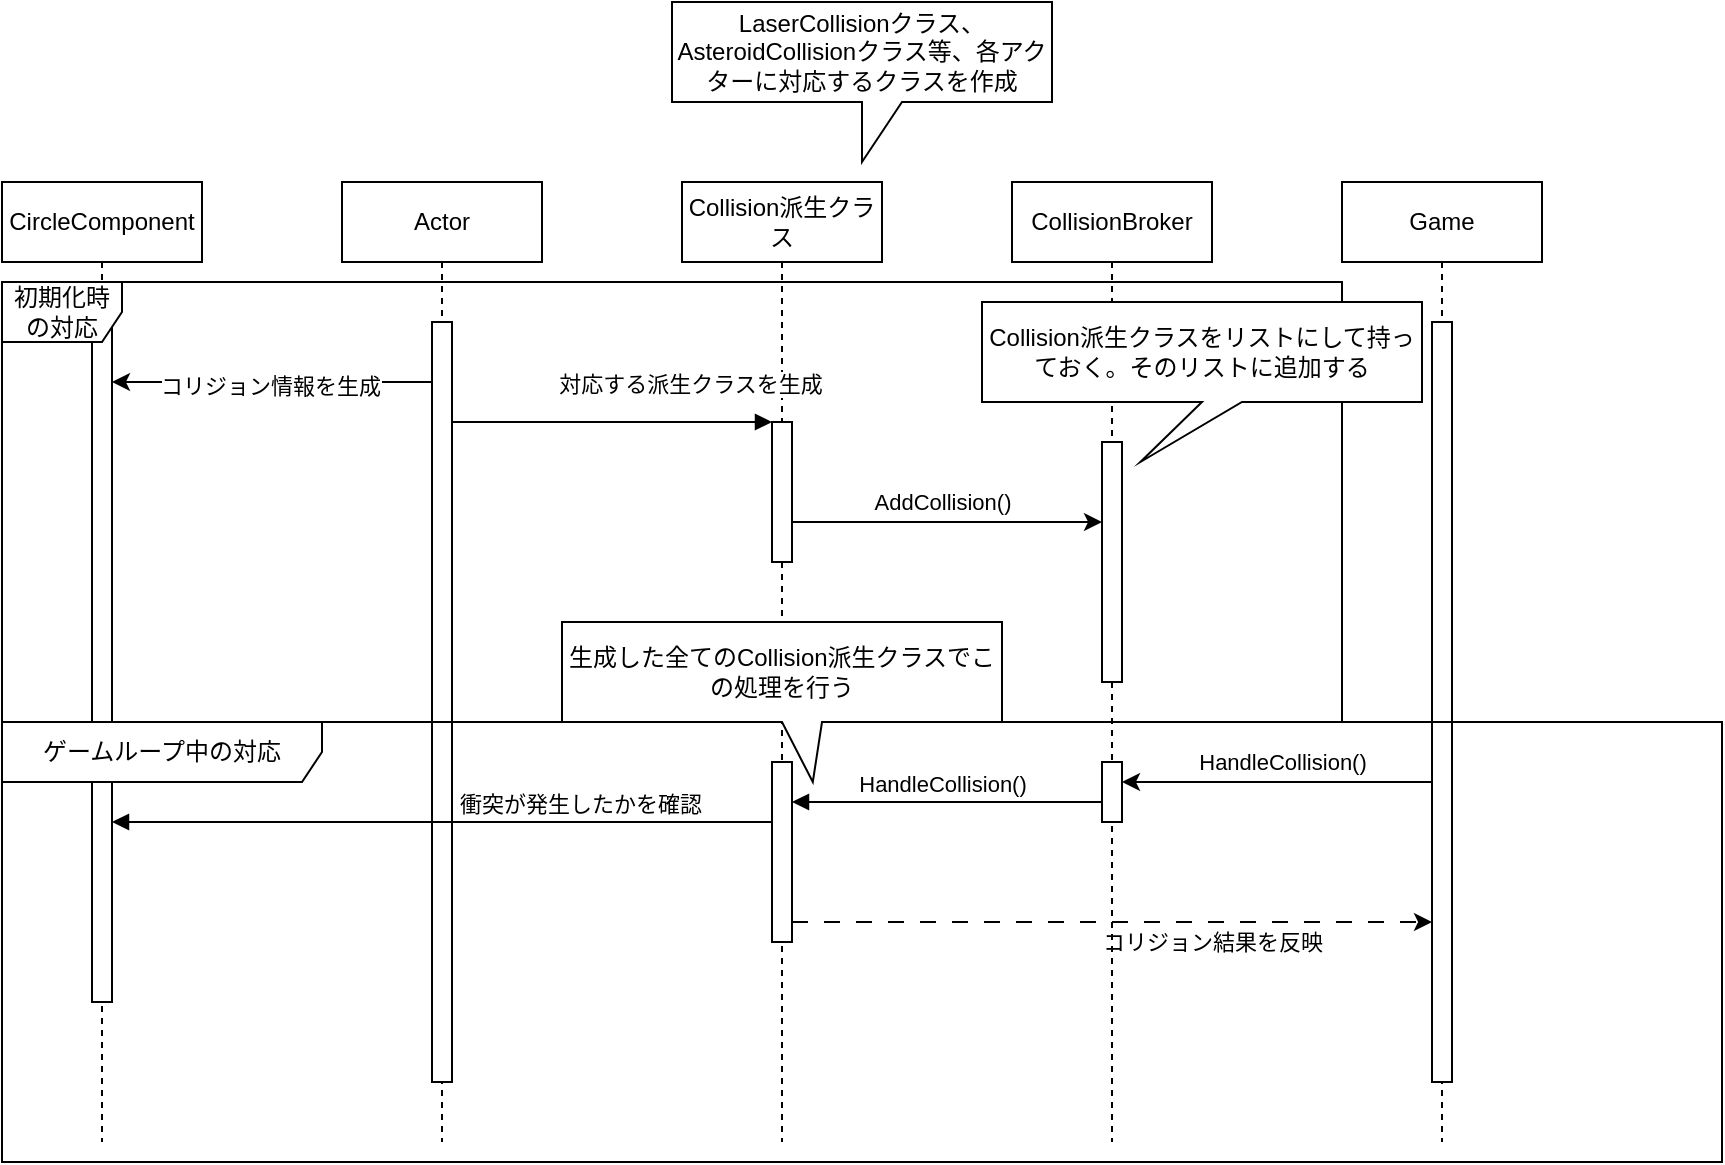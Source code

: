 <mxfile version="21.2.8" type="device">
  <diagram name="Page-1" id="2YBvvXClWsGukQMizWep">
    <mxGraphModel dx="2100" dy="1827" grid="1" gridSize="10" guides="1" tooltips="1" connect="1" arrows="1" fold="1" page="1" pageScale="1" pageWidth="850" pageHeight="1100" math="0" shadow="0">
      <root>
        <mxCell id="0" />
        <mxCell id="1" parent="0" />
        <mxCell id="aM9ryv3xv72pqoxQDRHE-1" value="CircleComponent" style="shape=umlLifeline;perimeter=lifelinePerimeter;whiteSpace=wrap;html=1;container=0;dropTarget=0;collapsible=0;recursiveResize=0;outlineConnect=0;portConstraint=eastwest;newEdgeStyle={&quot;edgeStyle&quot;:&quot;elbowEdgeStyle&quot;,&quot;elbow&quot;:&quot;vertical&quot;,&quot;curved&quot;:0,&quot;rounded&quot;:0};" parent="1" vertex="1">
          <mxGeometry x="-130" y="40" width="100" height="480" as="geometry" />
        </mxCell>
        <mxCell id="emPLLriBIMDgW2cZyCpA-4" value="" style="html=1;points=[];perimeter=orthogonalPerimeter;outlineConnect=0;targetShapes=umlLifeline;portConstraint=eastwest;newEdgeStyle={&quot;edgeStyle&quot;:&quot;elbowEdgeStyle&quot;,&quot;elbow&quot;:&quot;vertical&quot;,&quot;curved&quot;:0,&quot;rounded&quot;:0};" parent="aM9ryv3xv72pqoxQDRHE-1" vertex="1">
          <mxGeometry x="45" y="70" width="10" height="340" as="geometry" />
        </mxCell>
        <mxCell id="aM9ryv3xv72pqoxQDRHE-5" value="Collision派生クラス" style="shape=umlLifeline;perimeter=lifelinePerimeter;whiteSpace=wrap;html=1;container=0;dropTarget=0;collapsible=0;recursiveResize=0;outlineConnect=0;portConstraint=eastwest;newEdgeStyle={&quot;edgeStyle&quot;:&quot;elbowEdgeStyle&quot;,&quot;elbow&quot;:&quot;vertical&quot;,&quot;curved&quot;:0,&quot;rounded&quot;:0};" parent="1" vertex="1">
          <mxGeometry x="210" y="40" width="100" height="480" as="geometry" />
        </mxCell>
        <mxCell id="emPLLriBIMDgW2cZyCpA-9" value="" style="html=1;points=[];perimeter=orthogonalPerimeter;outlineConnect=0;targetShapes=umlLifeline;portConstraint=eastwest;newEdgeStyle={&quot;edgeStyle&quot;:&quot;elbowEdgeStyle&quot;,&quot;elbow&quot;:&quot;vertical&quot;,&quot;curved&quot;:0,&quot;rounded&quot;:0};" parent="aM9ryv3xv72pqoxQDRHE-5" vertex="1">
          <mxGeometry x="45" y="120" width="10" height="70" as="geometry" />
        </mxCell>
        <mxCell id="emPLLriBIMDgW2cZyCpA-17" value="Game" style="shape=umlLifeline;perimeter=lifelinePerimeter;whiteSpace=wrap;html=1;container=0;dropTarget=0;collapsible=0;recursiveResize=0;outlineConnect=0;portConstraint=eastwest;newEdgeStyle={&quot;edgeStyle&quot;:&quot;elbowEdgeStyle&quot;,&quot;elbow&quot;:&quot;vertical&quot;,&quot;curved&quot;:0,&quot;rounded&quot;:0};" parent="1" vertex="1">
          <mxGeometry x="540" y="40" width="100" height="480" as="geometry" />
        </mxCell>
        <mxCell id="emPLLriBIMDgW2cZyCpA-18" value="" style="html=1;points=[];perimeter=orthogonalPerimeter;outlineConnect=0;targetShapes=umlLifeline;portConstraint=eastwest;newEdgeStyle={&quot;edgeStyle&quot;:&quot;elbowEdgeStyle&quot;,&quot;elbow&quot;:&quot;vertical&quot;,&quot;curved&quot;:0,&quot;rounded&quot;:0};" parent="emPLLriBIMDgW2cZyCpA-17" vertex="1">
          <mxGeometry x="45" y="70" width="10" height="380" as="geometry" />
        </mxCell>
        <mxCell id="emPLLriBIMDgW2cZyCpA-21" value="Actor" style="shape=umlLifeline;perimeter=lifelinePerimeter;whiteSpace=wrap;html=1;container=0;dropTarget=0;collapsible=0;recursiveResize=0;outlineConnect=0;portConstraint=eastwest;newEdgeStyle={&quot;edgeStyle&quot;:&quot;elbowEdgeStyle&quot;,&quot;elbow&quot;:&quot;vertical&quot;,&quot;curved&quot;:0,&quot;rounded&quot;:0};" parent="1" vertex="1">
          <mxGeometry x="40" y="40" width="100" height="480" as="geometry" />
        </mxCell>
        <mxCell id="emPLLriBIMDgW2cZyCpA-22" value="" style="html=1;points=[];perimeter=orthogonalPerimeter;outlineConnect=0;targetShapes=umlLifeline;portConstraint=eastwest;newEdgeStyle={&quot;edgeStyle&quot;:&quot;elbowEdgeStyle&quot;,&quot;elbow&quot;:&quot;vertical&quot;,&quot;curved&quot;:0,&quot;rounded&quot;:0};" parent="emPLLriBIMDgW2cZyCpA-21" vertex="1">
          <mxGeometry x="45" y="70" width="10" height="380" as="geometry" />
        </mxCell>
        <mxCell id="emPLLriBIMDgW2cZyCpA-10" value="対応する派生クラスを生成" style="html=1;verticalAlign=bottom;endArrow=block;edgeStyle=elbowEdgeStyle;elbow=vertical;curved=0;rounded=0;" parent="1" source="emPLLriBIMDgW2cZyCpA-22" target="emPLLriBIMDgW2cZyCpA-9" edge="1">
          <mxGeometry x="0.485" y="10" relative="1" as="geometry">
            <mxPoint x="90" y="160" as="sourcePoint" />
            <Array as="points">
              <mxPoint x="190" y="160" />
              <mxPoint x="150" y="130" />
            </Array>
            <mxPoint as="offset" />
          </mxGeometry>
        </mxCell>
        <mxCell id="emPLLriBIMDgW2cZyCpA-14" value="" style="edgeStyle=elbowEdgeStyle;rounded=0;orthogonalLoop=1;jettySize=auto;html=1;elbow=vertical;curved=0;" parent="1" source="emPLLriBIMDgW2cZyCpA-9" target="emPLLriBIMDgW2cZyCpA-13" edge="1">
          <mxGeometry relative="1" as="geometry">
            <Array as="points">
              <mxPoint x="320" y="210" />
            </Array>
          </mxGeometry>
        </mxCell>
        <mxCell id="je3gwj8ChbjCS7fVild3-4" value="AddCollision()" style="edgeLabel;html=1;align=center;verticalAlign=middle;resizable=0;points=[];" vertex="1" connectable="0" parent="emPLLriBIMDgW2cZyCpA-14">
          <mxGeometry x="0.582" y="-2" relative="1" as="geometry">
            <mxPoint x="-48" y="-12" as="offset" />
          </mxGeometry>
        </mxCell>
        <mxCell id="emPLLriBIMDgW2cZyCpA-24" value="HandleCollision()" style="html=1;verticalAlign=bottom;endArrow=block;edgeStyle=elbowEdgeStyle;elbow=vertical;curved=0;rounded=0;" parent="1" source="je3gwj8ChbjCS7fVild3-3" target="je3gwj8ChbjCS7fVild3-1" edge="1">
          <mxGeometry x="0.032" relative="1" as="geometry">
            <mxPoint x="200" y="320" as="sourcePoint" />
            <mxPoint x="365" y="320" as="targetPoint" />
            <Array as="points">
              <mxPoint x="320" y="350" />
              <mxPoint x="305" y="320" />
            </Array>
            <mxPoint as="offset" />
          </mxGeometry>
        </mxCell>
        <mxCell id="emPLLriBIMDgW2cZyCpA-25" value="" style="edgeStyle=elbowEdgeStyle;rounded=0;orthogonalLoop=1;jettySize=auto;html=1;elbow=vertical;curved=0;dashed=1;dashPattern=8 8;" parent="1" source="je3gwj8ChbjCS7fVild3-1" target="emPLLriBIMDgW2cZyCpA-18" edge="1">
          <mxGeometry relative="1" as="geometry">
            <mxPoint x="440" y="340" as="sourcePoint" />
            <mxPoint x="940" y="340" as="targetPoint" />
            <Array as="points">
              <mxPoint x="360" y="410" />
              <mxPoint x="300" y="380" />
              <mxPoint x="330" y="400" />
              <mxPoint x="500" y="360" />
              <mxPoint x="530" y="340" />
            </Array>
          </mxGeometry>
        </mxCell>
        <mxCell id="je3gwj8ChbjCS7fVild3-5" value="コリジョン結果を反映" style="edgeLabel;html=1;align=center;verticalAlign=middle;resizable=0;points=[];" vertex="1" connectable="0" parent="emPLLriBIMDgW2cZyCpA-25">
          <mxGeometry x="0.226" y="-1" relative="1" as="geometry">
            <mxPoint x="14" y="9" as="offset" />
          </mxGeometry>
        </mxCell>
        <mxCell id="emPLLriBIMDgW2cZyCpA-30" value="初期化時の対応" style="shape=umlFrame;whiteSpace=wrap;html=1;pointerEvents=0;" parent="1" vertex="1">
          <mxGeometry x="-130" y="90" width="670" height="220" as="geometry" />
        </mxCell>
        <mxCell id="emPLLriBIMDgW2cZyCpA-31" value="ゲームループ中の対応" style="shape=umlFrame;whiteSpace=wrap;html=1;pointerEvents=0;width=160;height=30;" parent="1" vertex="1">
          <mxGeometry x="-130" y="310" width="860" height="220" as="geometry" />
        </mxCell>
        <mxCell id="emPLLriBIMDgW2cZyCpA-23" value="衝突が発生したかを確認" style="html=1;verticalAlign=bottom;endArrow=block;edgeStyle=elbowEdgeStyle;elbow=vertical;curved=0;rounded=0;" parent="1" source="emPLLriBIMDgW2cZyCpA-22" target="emPLLriBIMDgW2cZyCpA-4" edge="1">
          <mxGeometry x="0.064" relative="1" as="geometry">
            <mxPoint x="-30" y="130" as="sourcePoint" />
            <mxPoint x="70" y="130" as="targetPoint" />
            <Array as="points">
              <mxPoint x="260" y="360" />
              <mxPoint x="20" y="130" />
            </Array>
            <mxPoint as="offset" />
          </mxGeometry>
        </mxCell>
        <mxCell id="je3gwj8ChbjCS7fVild3-1" value="" style="html=1;points=[];perimeter=orthogonalPerimeter;outlineConnect=0;targetShapes=umlLifeline;portConstraint=eastwest;newEdgeStyle={&quot;edgeStyle&quot;:&quot;elbowEdgeStyle&quot;,&quot;elbow&quot;:&quot;vertical&quot;,&quot;curved&quot;:0,&quot;rounded&quot;:0};" vertex="1" parent="1">
          <mxGeometry x="255" y="330" width="10" height="90" as="geometry" />
        </mxCell>
        <mxCell id="je3gwj8ChbjCS7fVild3-2" value="LaserCollisionクラス、AsteroidCollisionクラス等、各アクターに対応するクラスを作成" style="shape=callout;whiteSpace=wrap;html=1;perimeter=calloutPerimeter;" vertex="1" parent="1">
          <mxGeometry x="205" y="-50" width="190" height="80" as="geometry" />
        </mxCell>
        <mxCell id="je3gwj8ChbjCS7fVild3-6" style="edgeStyle=elbowEdgeStyle;rounded=0;orthogonalLoop=1;jettySize=auto;html=1;elbow=vertical;curved=0;" edge="1" parent="1" source="emPLLriBIMDgW2cZyCpA-18" target="je3gwj8ChbjCS7fVild3-3">
          <mxGeometry relative="1" as="geometry">
            <Array as="points">
              <mxPoint x="520" y="340" />
            </Array>
          </mxGeometry>
        </mxCell>
        <mxCell id="je3gwj8ChbjCS7fVild3-7" value="HandleCollision()" style="edgeLabel;html=1;align=center;verticalAlign=middle;resizable=0;points=[];" vertex="1" connectable="0" parent="je3gwj8ChbjCS7fVild3-6">
          <mxGeometry x="0.019" y="5" relative="1" as="geometry">
            <mxPoint x="4" y="-15" as="offset" />
          </mxGeometry>
        </mxCell>
        <mxCell id="emPLLriBIMDgW2cZyCpA-12" value="CollisionBroker" style="shape=umlLifeline;perimeter=lifelinePerimeter;whiteSpace=wrap;html=1;container=0;dropTarget=0;collapsible=0;recursiveResize=0;outlineConnect=0;portConstraint=eastwest;newEdgeStyle={&quot;edgeStyle&quot;:&quot;elbowEdgeStyle&quot;,&quot;elbow&quot;:&quot;vertical&quot;,&quot;curved&quot;:0,&quot;rounded&quot;:0};" parent="1" vertex="1">
          <mxGeometry x="375" y="40" width="100" height="480" as="geometry" />
        </mxCell>
        <mxCell id="emPLLriBIMDgW2cZyCpA-13" value="" style="html=1;points=[];perimeter=orthogonalPerimeter;outlineConnect=0;targetShapes=umlLifeline;portConstraint=eastwest;newEdgeStyle={&quot;edgeStyle&quot;:&quot;elbowEdgeStyle&quot;,&quot;elbow&quot;:&quot;vertical&quot;,&quot;curved&quot;:0,&quot;rounded&quot;:0};" parent="emPLLriBIMDgW2cZyCpA-12" vertex="1">
          <mxGeometry x="45" y="130" width="10" height="120" as="geometry" />
        </mxCell>
        <mxCell id="je3gwj8ChbjCS7fVild3-3" value="" style="html=1;points=[];perimeter=orthogonalPerimeter;outlineConnect=0;targetShapes=umlLifeline;portConstraint=eastwest;newEdgeStyle={&quot;edgeStyle&quot;:&quot;elbowEdgeStyle&quot;,&quot;elbow&quot;:&quot;vertical&quot;,&quot;curved&quot;:0,&quot;rounded&quot;:0};" vertex="1" parent="1">
          <mxGeometry x="420" y="330" width="10" height="30" as="geometry" />
        </mxCell>
        <mxCell id="je3gwj8ChbjCS7fVild3-8" style="edgeStyle=elbowEdgeStyle;rounded=0;orthogonalLoop=1;jettySize=auto;html=1;elbow=vertical;curved=0;" edge="1" parent="1" source="emPLLriBIMDgW2cZyCpA-22" target="emPLLriBIMDgW2cZyCpA-4">
          <mxGeometry relative="1" as="geometry">
            <Array as="points">
              <mxPoint x="-20" y="140" />
            </Array>
          </mxGeometry>
        </mxCell>
        <mxCell id="je3gwj8ChbjCS7fVild3-9" value="コリジョン情報を生成" style="edgeLabel;html=1;align=center;verticalAlign=middle;resizable=0;points=[];" vertex="1" connectable="0" parent="je3gwj8ChbjCS7fVild3-8">
          <mxGeometry x="0.013" y="2" relative="1" as="geometry">
            <mxPoint as="offset" />
          </mxGeometry>
        </mxCell>
        <mxCell id="je3gwj8ChbjCS7fVild3-10" value="生成した全てのCollision派生クラスでこの処理を行う" style="shape=callout;whiteSpace=wrap;html=1;perimeter=calloutPerimeter;position2=0.57;" vertex="1" parent="1">
          <mxGeometry x="150" y="260" width="220" height="80" as="geometry" />
        </mxCell>
        <mxCell id="je3gwj8ChbjCS7fVild3-11" value="Collision派生クラスをリストにして持っておく。そのリストに追加する" style="shape=callout;whiteSpace=wrap;html=1;perimeter=calloutPerimeter;position2=0.36;" vertex="1" parent="1">
          <mxGeometry x="360" y="100" width="220" height="80" as="geometry" />
        </mxCell>
      </root>
    </mxGraphModel>
  </diagram>
</mxfile>
